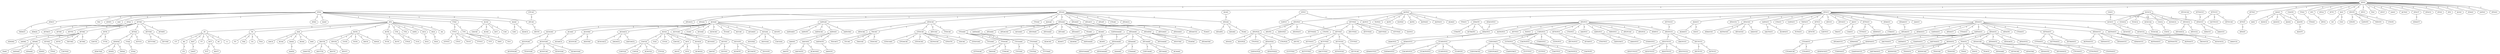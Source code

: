 strict graph {
  "ATGC";
  "ATAC";
  "ATGAC";
  "AGTGC";
  "ATGCC";
  "ATTAC";
  "ATA";
  "ATGAAC";
  "ACGAC";
  "AATGAC";
  "ATGGCC";
  "ATGTCC";
  "ATTAG";
  "TTAC";
  "AT";
  "TA";
  "AAA";
  "AGTA";
  "ACTA";
  "ATGCAC";
  "TTGAAC";
  "AGAAC";
  "ACGA";
  "ACCGAC";
  "ATTGC";
  "AGGC";
  "ACGCA";
  "AGGCC";
  "AATGGCC";
  "CATGTCC";
  "ATGGCG";
  "ATTA";
  "TTC";
  "TTGC";
  "TTCC";
  "ACAC";
  "ATC";
  "AGAC";
  "AG";
  "CTA";
  "TTA";
  "AATA";
  "AGT";
  "GTGCAC";
  "TTGGAC";
  "TTGAC";
  "ACA";
  "ACGAA";
  "ATGA";
  "ATTC";
  "ATTTGG";
  "AGC";
  "ATTCC";
  "AGCC";
  "ATGTC";
  "AAGCC";
  "ATTGCC";
  "ATAGTC";
  "ATACC";
  "GTCC";
  "ATTCCC";
  "AGGCG";
  "ATAGCC";
  "AGTGCC";
  "ATCC";
  "TTGCC";
  "ATTGTCC";
  "CTGTCC";
  "AATAG";
  "AGAG";
  "TAC";
  "TATC";
  "TGC";
  "TT";
  "TC";
  "TCC";
  "AGG";
  "TCTA";
  "AATAAAC";
  "GATGGAAAC";
  "AAC";
  "AGAGC";
  "CG";
  "ACGTC";
  "CTGA";
  "ATGT";
  "ATATC";
  "ATGGTC";
  "CTGTG";
  "ATTTCCC";
  "AAGC";
  "AATGTC";
  "AGGAC";
  "ATCGCAA";
  "CGGTC";
  "CGCC";
  "CTGGCC";
  "ATTGCCC";
  "ATACGTCC";
  "TATACC";
  "GGCC";
  "AATAGCC";
  "GTCAC";
  "ACTGC";
  "ACTTCCC";
  "AAGTCC";
  "ATAAGCC";
  "ATGCT";
  "ATGCG";
  "ATGG";
  "ATG";
  "ACGC";
  "ATAGC";
  "AATGC";
  "ATGGC";
  "ATAA";
  "ATCAC";
  "ATAG";
  "AAAC";
  "ATGAG";
  "ATGACC";
  "ATGAGC";
  "ATGAT";
  "CTGAC";
  "ATGACA";
  "ATGACG";
  "ATGAA";
  "ATGTGC";
  "AGTCC";
  "TGTGC";
  "AGTC";
  "GGTGC";
  "AGTG";
  "AGTGGC";
  "ACGCC";
  "ATGCCC";
  "ATGCGC";
  "ATGCCG";
  "AATGCC";
  "TATGCC";
  "CTGCC";
  "GATGCC";
  "ATCCC";
  "ATCGCC";
  "ATTAA";
  "ATTTAC";
  "ATTATC";
  "ATTACC";
  "ATTAT";
  "ATTTC";
  "AGA";
  "AA";
  "ATGAAAC";
  "ATGATAC";
  "ATGAAG";
  "ATGACAC";
  "ACGAAC";
  "ATGTAAC";
  "ATCGAAC";
  "ATCAAC";
  "ATGAACC";
  "TGAAC";
  "ACGGAC";
  "ACAAC";
  "ACGTAC";
  "ACGACA";
  "CGAC";
  "ACGAG";
  "ACGCAC";
  "TCGAC";
  "ACCAC";
  "ACGAGC";
  "AATGGC";
  "AATGCAC";
  "AATGTAC";
  "AATGAGC";
  "ATGTGA";
  "ATTTGC";
  "ATGTG";
  "AATGTGC";
  "ATGTGCC";
  "ACGCCA";
  "ACGCGC";
  "ATTGGCC";
  "ATGAGCC";
  "ATGGCCC";
  "AGTGGCC";
  "ATAGGCC";
  "GATGGCC";
  "ATGGCT";
  "TTGGCC";
  "ATAGTCC";
  "ATGTCCC";
  "AATGTCC";
  "TATGTCC";
  "ATGTCAC";
  "ATGTCG";
  "ATATCC";
  "AGTGTCC";
  "ATTTCC";
  "TGTCC";
  "ATATAA";
  "TTAA";
  "ATTCA";
  "ATAAG";
  "ATTGG";
  "ATTG";
  "TATTAG";
  "ACTAG";
  "ATATAG";
  "ACT";
  "AC";
  "A";
  "CT";
  "TAA";
  "CA";
  "TGA";
  "AAAA";
  "AGAA";
  "AAG";
  "AACA";
  "ACAA";
  "AGCTA";
  "ATGTA";
  "CGTA";
  "TGTA";
  "AGCA";
  "AGGA";
  "ACTC";
  "TGCAC";
  "ATCCAC";
  "TTGCAC";
  "ATGCAG";
  "TTCGAAC";
  "TTGTAAC";
  "TCGAAC";
  "AATGAAAC";
  "ATAAAAC";
  "ATGGAAAC";
  "ATCAAAC";
  "ATCGAAAC";
  "AGACAC";
  "AGATAC";
  "AGATC";
  "AGACC";
  "ACG";
  "ACGGA";
  "CACGA";
  "CGA";
  "CCGA";
  "GACGA";
  "ACGTGAC";
  "ACGCGAC";
  "ACCGC";
  "ACCGTC";
  "ACCGGC";
  "AACGGC";
  "AATGGTC";
  "AAGGC";
  "ATTGT";
  "ATGGTGA";
  "CTGTGA";
  "ATGGA";
  "ACGTGA";
  "TTGTGA";
  "ACTTTGC";
  "ATTTCGC";
  "CTTTGC";
  "ATTTGCC";
  "AGGCA";
  "AGGTC";
  "AGGG";
  "ATCGCA";
  "ACGCAA";
  "CGCA";
  "ACGGCA";
  "CCGCA";
  "TCGCA";
  "AGAGCC";
  "AAGCCC";
  "ATACCC";
  "GAATGGCC";
  "AATTGGCC";
  "ATATGGCC";
  "AACTGGCC";
  "CTTGGCC";
  "ACTTGGCC";
  "ATTAGGCC";
  "CCATGTCC";
  "CATGTACC";
  "CCTGTCC";
  "CAGTGTCC";
  "CTATGTCC";
  "CGTGTCC";
  "ATAGGTCC";
  "AAAGTCC";
  "GGTCC";
  "ATCTCCC";
  "ATGTTCCC";
  "AAGTCCC";
  "AGGGCG";
  "TGGCG";
  "ATGGCAG";
  "ATGGGCG";
  "ATGGACG";
  "ATGGTCG";
  "CTGAGCC";
  "ATGAGCCC";
  "ATACTAA";
  "ATATA";
  "TATAA";
  "GATTA";
  "TTTA";
  "GTAA";
  "TGAG";
  "ATGATG";
  "AGGAG";
  "TAAG";
  "AATAAG";
  "ATAAAG";
  "ATATG";
  "TTGG";
  "CATTGG";
  "TTT";
  "TTGGC";
  "TCCC";
  "TTTCC";
  "GTTCC";
  "CTCC";
  "CAC";
  "GACAC";
  "ACAG";
  "ACC";
  "ATCG";
  "AGACA";
  "GAC";
  "TCT";
  "AGCT";
  "CCA";
  "ATAGA";
  "AAATA";
  "GAGT";
  "GGA";
  "GAGCTA";
  "AGCTTA";
  "AGCTC";
  "ATCTC";
  "GGTGCAC";
  "GTGCTC";
  "GGCAC";
  "GTGCGAC";
  "GTGCAAC";
  "GTGACAC";
  "GTCGCAC";
  "TCCAC";
  "TAGCAC";
  "TGGCAC";
  "TGCACC";
  "AAGCGC";
  "ATAGCGC";
  "AGTGCGC";
  "ATCGCGC";
  "TTCGAC";
  "GTTGGAC";
  "TAGGAC";
  "TTAGAC";
  "TTGTAA";
  "TTTTAAC";
  "AAAAAC";
  "CTAAAAC";
  "ATGCGAAAC";
  "ATGGAAAAC";
  "ATGTTAC";
  "TGATAC";
  "ATGAGTAC";
  "CATCAAAC";
  "ATCAAAA";
  "ACAAAC";
  "ACAACA";
  "GCA";
  "GCG";
  "AGCG";
  "AGCGAA";
  "CACGAA";
  "ACGTAA";
  "ACAGGA";
  "ACACGA";
  "CTCGA";
  "CATCGA";
  "CATGA";
  "ACGTCAC";
  "AGGTAC";
  "ACGTGGAC";
  "ACAGCGAC";
  "TCGCGAC";
  "ACGCCAC";
  "GCGCGAC";
  "GCCGC";
  "AACGC";
  "ACCAGTC";
  "GCCGTC";
  "ACAGTC";
  "TGACC";
  "ATGACCG";
  "ACACGGC";
  "AACGGTC";
  "AAGGTC";
  "ATGGT";
  "ATGGTGGA";
  "GATGGTGA";
  "ATGTT";
  "ATCTG";
  "AACTTTGC";
  "CCTTTGC";
  "ACTTTTGC";
  "GTTTGG";
  "ATTTGGG";
  "ATCTTGG";
  "ATTTTGG";
  "AATTTGG";
  "ATTGTCGC";
  "ATTTCAC";
  "ATTTTAC";
  "ATTTAT";
  "GC";
  "CGC";
  "AAGTC";
  "ATCGGCA";
  "ATCCCA";
  "AAGACA";
  "AACGACA";
  "ACGCACA";
  "TCGCAA";
  "TACGCCA";
  "ACGCGCA";
  "AAGCCA";
  "CGCG";
  "AGGTT";
  "AGTGGCCC";
  "TATGGCCC";
  "ATGGGCCC";
  "ATAGGCCC";
  "GAATGGCCC";
  "AGTGGGCC";
  "AGTGGCTC";
  "AGTGGCT";
  "AATGTACC";
  "AAGGTCC";
  "AATTAGGCC";
  "GATTCC";
  "ATTCTC";
  "CAGCC";
  "TAGCC";
  "GTGTC";
  "GATGTC";
  "TATGTC";
  "CTGTC";
  "CTCGGCC";
  "CTTGTGCC";
  "CTGTGGCC";
  "ATATGCC";
  "TTTGCC";
  "ATATGCGCC";
  "TTATGGCC";
  "CCATGTCG";
  "CCATGTC";
  "CACATGTCC";
  "CCAGTGTCC";
  "CATGTGACC";
  "CAATGTACC";
  "CATGTACGC";
  "GTATGTCC";
  "CCTTTCC";
  "CCTTCC";
  "CAGTGTCA";
  "CAGTGTC";
  "CAGTTCC";
  "ATAGGGC";
  "ACTAGTC";
  "CTAGTC";
  "ATAGGTTCC";
  "GATAGGTCC";
  "ATAGCT";
  "AACTGCC";
  "ACATGCC";
  "TCTGCC";
  "GATCC";
  "ACTCCC";
  "ATCTCTC";
  "ATTCCAC";
  "ACGTTCCC";
  "AGGTTCCC";
  "ATGTTCCA";
  "ATGTTTCCC";
  "AGGGCGG";
  "TGGGCG";
  "AGGGCAG";
  "TGACG";
  "TGGCAG";
  "TGGCGG";
  "TGGG";
  "GGCG";
  "ATGGAAG";
  "ATTGCAG";
  "ATGGTAG";
  "ATGGGTG";
  "ATCGGGCG";
  "CTAGCC";
  "ATCGAGC";
  "ATGGAGC";
  "CTGAGCAC";
  "CTGATCC";
  "ATCTGTCC";
  "ATTATCC";
  "CTGTTCC";
  "ATGC" -- "ATAC" [label="1"];
  "ATGC" -- "ATGAC" [label="1"];
  "ATGC" -- "AGTGC" [label="1"];
  "ATGC" -- "ATGCC" [label="1"];
  "ATGC" -- "ATTGC" [label="1"];
  "ATGC" -- "AGGC" [label="1"];
  "ATGC" -- "TTGC" [label="1"];
  "ATGC" -- "ATC" [label="1"];
  "ATGC" -- "ATGA" [label="1"];
  "ATGC" -- "ATTC" [label="1"];
  "ATGC" -- "AGC" [label="1"];
  "ATGC" -- "ATGTC" [label="1"];
  "ATGC" -- "ATGCT" [label="1"];
  "ATGC" -- "ATCC" [label="1"];
  "ATGC" -- "ATGCG" [label="1"];
  "ATGC" -- "ATGG" [label="1"];
  "ATGC" -- "TGC" [label="1"];
  "ATGC" -- "ATG" [label="1"];
  "ATGC" -- "ACGC" [label="1"];
  "ATGC" -- "ATGT" [label="1"];
  "ATGC" -- "AAGC" [label="1"];
  "ATGC" -- "ATAGC" [label="1"];
  "ATGC" -- "ACTGC" [label="1"];
  "ATGC" -- "AATGC" [label="1"];
  "ATGC" -- "ATGGC" [label="1"];
  "ATAC" -- "ATTAC" [label="1"];
  "ATAC" -- "ATA" [label="1"];
  "ATAC" -- "TTAC" [label="1"];
  "ATAC" -- "ACAC" [label="1"];
  "ATAC" -- "AGAC" [label="1"];
  "ATAC" -- "ATAA" [label="1"];
  "ATAC" -- "ATCAC" [label="1"];
  "ATAC" -- "ATACC" [label="1"];
  "ATAC" -- "ATAG" [label="1"];
  "ATAC" -- "TAC" [label="1"];
  "ATAC" -- "AAC" [label="1"];
  "ATAC" -- "AAAC" [label="1"];
  "ATAC" -- "ATATC" [label="1"];
  "ATGAC" -- "ATGAAC" [label="1"];
  "ATGAC" -- "ACGAC" [label="1"];
  "ATGAC" -- "AATGAC" [label="1"];
  "ATGAC" -- "ATGCAC" [label="1"];
  "ATGAC" -- "ATGAG" [label="1"];
  "ATGAC" -- "TTGAC" [label="1"];
  "ATGAC" -- "ATGACC" [label="1"];
  "ATGAC" -- "ATGAGC" [label="1"];
  "ATGAC" -- "ATGAT" [label="1"];
  "ATGAC" -- "CTGAC" [label="1"];
  "ATGAC" -- "ATGACA" [label="1"];
  "ATGAC" -- "ATGACG" [label="1"];
  "ATGAC" -- "ATGAA" [label="1"];
  "ATGAC" -- "AGGAC" [label="1"];
  "AGTGC" -- "ATGTGC" [label="1"];
  "AGTGC" -- "AGTCC" [label="1"];
  "AGTGC" -- "AGTGCC" [label="1"];
  "AGTGC" -- "TGTGC" [label="1"];
  "AGTGC" -- "AGAGC" [label="1"];
  "AGTGC" -- "AGTC" [label="1"];
  "AGTGC" -- "GGTGC" [label="1"];
  "AGTGC" -- "AGTG" [label="1"];
  "AGTGC" -- "AGTGGC" [label="1"];
  "ATGCC" -- "ACGCC" [label="1"];
  "ATGCC" -- "ATGGCC" [label="1"];
  "ATGCC" -- "ATGTCC" [label="1"];
  "ATGCC" -- "AGGCC" [label="1"];
  "ATGCC" -- "ATGCCC" [label="1"];
  "ATGCC" -- "ATGCGC" [label="1"];
  "ATGCC" -- "ATGCCG" [label="1"];
  "ATGCC" -- "ATTCC" [label="1"];
  "ATGCC" -- "AGCC" [label="1"];
  "ATGCC" -- "AAGCC" [label="1"];
  "ATGCC" -- "ATTGCC" [label="1"];
  "ATGCC" -- "AATGCC" [label="1"];
  "ATGCC" -- "TATGCC" [label="1"];
  "ATGCC" -- "ATAGCC" [label="1"];
  "ATGCC" -- "TTGCC" [label="1"];
  "ATGCC" -- "CTGCC" [label="1"];
  "ATGCC" -- "GATGCC" [label="1"];
  "ATGCC" -- "ATCCC" [label="1"];
  "ATGCC" -- "ATCGCC" [label="1"];
  "ATTAC" -- "ATTAA" [label="1"];
  "ATTAC" -- "ATTAG" [label="1"];
  "ATTAC" -- "ATTA" [label="1"];
  "ATTAC" -- "ATTTAC" [label="1"];
  "ATTAC" -- "ATTATC" [label="1"];
  "ATTAC" -- "ATTACC" [label="1"];
  "ATTAC" -- "ATTAT" [label="1"];
  "ATTAC" -- "ATTTC" [label="1"];
  "ATA" -- "AT" [label="1"];
  "ATA" -- "TA" [label="1"];
  "ATA" -- "AAA" [label="1"];
  "ATA" -- "AGTA" [label="1"];
  "ATA" -- "ACTA" [label="1"];
  "ATA" -- "CTA" [label="1"];
  "ATA" -- "TTA" [label="1"];
  "ATA" -- "AATA" [label="1"];
  "ATA" -- "AGA" [label="1"];
  "ATA" -- "ACA" [label="1"];
  "ATA" -- "AA" [label="1"];
  "ATGAAC" -- "TTGAAC" [label="1"];
  "ATGAAC" -- "ATGAAAC" [label="1"];
  "ATGAAC" -- "AGAAC" [label="1"];
  "ATGAAC" -- "ATGATAC" [label="1"];
  "ATGAAC" -- "ATGAAG" [label="1"];
  "ATGAAC" -- "ATGACAC" [label="1"];
  "ATGAAC" -- "ACGAAC" [label="1"];
  "ATGAAC" -- "ATGTAAC" [label="1"];
  "ATGAAC" -- "ATCGAAC" [label="1"];
  "ATGAAC" -- "ATCAAC" [label="1"];
  "ATGAAC" -- "ATGAACC" [label="1"];
  "ATGAAC" -- "TGAAC" [label="1"];
  "ACGAC" -- "ACGA" [label="1"];
  "ACGAC" -- "ACGGAC" [label="1"];
  "ACGAC" -- "ACCGAC" [label="1"];
  "ACGAC" -- "ACAAC" [label="1"];
  "ACGAC" -- "ACGAA" [label="1"];
  "ACGAC" -- "ACGTAC" [label="1"];
  "ACGAC" -- "ACGACA" [label="1"];
  "ACGAC" -- "CGAC" [label="1"];
  "ACGAC" -- "ACGAG" [label="1"];
  "ACGAC" -- "ACGTC" [label="1"];
  "ACGAC" -- "ACGCAC" [label="1"];
  "ACGAC" -- "TCGAC" [label="1"];
  "ACGAC" -- "ACCAC" [label="1"];
  "ACGAC" -- "ACGAGC" [label="1"];
  "AATGAC" -- "AATGGC" [label="1"];
  "AATGAC" -- "AATGCAC" [label="1"];
  "AATGAC" -- "AATGTC" [label="1"];
  "AATGAC" -- "AATGTAC" [label="1"];
  "AATGAC" -- "AATGAGC" [label="1"];
  "ATGGCC" -- "AATGGCC" [label="1"];
  "ATGGCC" -- "ATTGGCC" [label="1"];
  "ATGGCC" -- "ATGGCG" [label="1"];
  "ATGGCC" -- "ATGAGCC" [label="1"];
  "ATGGCC" -- "ATGGCCC" [label="1"];
  "ATGGCC" -- "AGTGGCC" [label="1"];
  "ATGGCC" -- "ATAGGCC" [label="1"];
  "ATGGCC" -- "ATGGTC" [label="1"];
  "ATGGCC" -- "GATGGCC" [label="1"];
  "ATGGCC" -- "CTGGCC" [label="1"];
  "ATGGCC" -- "ATGGCT" [label="1"];
  "ATGGCC" -- "TTGGCC" [label="1"];
  "ATGTCC" -- "CATGTCC" [label="1"];
  "ATGTCC" -- "ATAGTCC" [label="1"];
  "ATGTCC" -- "ATGTCCC" [label="1"];
  "ATGTCC" -- "AATGTCC" [label="1"];
  "ATGTCC" -- "TATGTCC" [label="1"];
  "ATGTCC" -- "ATTGTCC" [label="1"];
  "ATGTCC" -- "CTGTCC" [label="1"];
  "ATGTCC" -- "ATGTCAC" [label="1"];
  "ATGTCC" -- "ATGTCG" [label="1"];
  "ATGTCC" -- "AAGTCC" [label="1"];
  "ATGTCC" -- "ATATCC" [label="1"];
  "ATGTCC" -- "AGTGTCC" [label="1"];
  "ATGTCC" -- "ATTTCC" [label="1"];
  "ATGTCC" -- "TGTCC" [label="1"];
  "ATTAG" -- "ATAAG" [label="1"];
  "ATTAG" -- "ATTGG" [label="1"];
  "ATTAG" -- "AATAG" [label="1"];
  "ATTAG" -- "ATTG" [label="1"];
  "ATTAG" -- "TATTAG" [label="1"];
  "ATTAG" -- "ACTAG" [label="1"];
  "ATTAG" -- "ATATAG" [label="1"];
  "TTAC" -- "TTC" [label="1"];
  "TTAC" -- "TTCC" [label="1"];
  "AT" -- "ACT" [label="1"];
  "AT" -- "AG" [label="1"];
  "AT" -- "AGT" [label="1"];
  "AT" -- "TT" [label="1"];
  "AT" -- "AC" [label="1"];
  "AT" -- "A" [label="1"];
  "AT" -- "CT" [label="1"];
  "TA" -- "TAA" [label="1"];
  "TA" -- "TC" [label="1"];
  "TA" -- "CA" [label="1"];
  "TA" -- "TGA" [label="1"];
  "AAA" -- "AAAA" [label="1"];
  "AAA" -- "AGAA" [label="1"];
  "AAA" -- "AAG" [label="1"];
  "AAA" -- "AACA" [label="1"];
  "AAA" -- "ACAA" [label="1"];
  "AGTA" -- "AGCTA" [label="1"];
  "AGTA" -- "ATGTA" [label="1"];
  "AGTA" -- "CGTA" [label="1"];
  "AGTA" -- "TGTA" [label="1"];
  "AGTA" -- "AGCA" [label="1"];
  "AGTA" -- "AGGA" [label="1"];
  "ACTA" -- "TCTA" [label="1"];
  "ACTA" -- "ACTC" [label="1"];
  "ATGCAC" -- "GTGCAC" [label="1"];
  "ATGCAC" -- "TGCAC" [label="1"];
  "ATGCAC" -- "ATCCAC" [label="1"];
  "ATGCAC" -- "TTGCAC" [label="1"];
  "ATGCAC" -- "ATGCAG" [label="1"];
  "TTGAAC" -- "TTCGAAC" [label="1"];
  "TTGAAC" -- "TTGGAC" [label="1"];
  "TTGAAC" -- "TTGTAAC" [label="1"];
  "TTGAAC" -- "TCGAAC" [label="1"];
  "AGAAC" -- "AGACAC" [label="1"];
  "AGAAC" -- "AGATAC" [label="1"];
  "AGAAC" -- "AGATC" [label="1"];
  "AGAAC" -- "AGACC" [label="1"];
  "ACGA" -- "ACG" [label="1"];
  "ACGA" -- "ACGGA" [label="1"];
  "ACGA" -- "CACGA" [label="1"];
  "ACGA" -- "CGA" [label="1"];
  "ACGA" -- "CCGA" [label="1"];
  "ACGA" -- "GACGA" [label="1"];
  "ACCGAC" -- "ACCGC" [label="1"];
  "ACCGAC" -- "ACCGTC" [label="1"];
  "ACCGAC" -- "ACCGGC" [label="1"];
  "ATTGC" -- "ATTGT" [label="1"];
  "AGGC" -- "AGGCA" [label="1"];
  "AGGC" -- "AGGTC" [label="1"];
  "AGGC" -- "AGGCG" [label="1"];
  "AGGC" -- "AGG" [label="1"];
  "AGGC" -- "AGGG" [label="1"];
  "ACGCA" -- "ACGCC" [label="1"];
  "ACGCA" -- "ATCGCA" [label="1"];
  "ACGCA" -- "ACGCAA" [label="1"];
  "ACGCA" -- "CGCA" [label="1"];
  "ACGCA" -- "ACGGCA" [label="1"];
  "ACGCA" -- "CCGCA" [label="1"];
  "ACGCA" -- "TCGCA" [label="1"];
  "AGGCC" -- "AGAGCC" [label="1"];
  "AGGCC" -- "GGCC" [label="1"];
  "AATGGCC" -- "GAATGGCC" [label="1"];
  "AATGGCC" -- "AATTGGCC" [label="1"];
  "AATGGCC" -- "ATATGGCC" [label="1"];
  "AATGGCC" -- "AACTGGCC" [label="1"];
  "AATGGCC" -- "AATAGCC" [label="1"];
  "CATGTCC" -- "CCATGTCC" [label="1"];
  "CATGTCC" -- "CATGTACC" [label="1"];
  "CATGTCC" -- "CCTGTCC" [label="1"];
  "CATGTCC" -- "CAGTGTCC" [label="1"];
  "CATGTCC" -- "CTATGTCC" [label="1"];
  "CATGTCC" -- "CGTGTCC" [label="1"];
  "ATGGCG" -- "AGGGCG" [label="1"];
  "ATGGCG" -- "TGGCG" [label="1"];
  "ATGGCG" -- "ATGGCAG" [label="1"];
  "ATGGCG" -- "ATGGGCG" [label="1"];
  "ATGGCG" -- "ATGGACG" [label="1"];
  "ATGGCG" -- "ATGGTCG" [label="1"];
  "ATTA" -- "GATTA" [label="1"];
  "ATTA" -- "TTTA" [label="1"];
  "TTC" -- "TATC" [label="1"];
  "TTC" -- "TCC" [label="1"];
  "TTC" -- "TTT" [label="1"];
  "TTGC" -- "TTGGC" [label="1"];
  "TTCC" -- "TCCC" [label="1"];
  "TTCC" -- "TTTCC" [label="1"];
  "TTCC" -- "GTTCC" [label="1"];
  "TTCC" -- "CTCC" [label="1"];
  "ACAC" -- "CAC" [label="1"];
  "ACAC" -- "GACAC" [label="1"];
  "ACAC" -- "ACAG" [label="1"];
  "ACAC" -- "ACC" [label="1"];
  "ATC" -- "ATCG" [label="1"];
  "AGAC" -- "AGACA" [label="1"];
  "AGAC" -- "GAC" [label="1"];
  "AG" -- "CG" [label="1"];
  "CTA" -- "CCA" [label="1"];
  "CTA" -- "CTGA" [label="1"];
  "AGT" -- "GAGT" [label="1"];
  "GTGCAC" -- "GGTGCAC" [label="1"];
  "GTGCAC" -- "GTGCTC" [label="1"];
  "GTGCAC" -- "GGCAC" [label="1"];
  "GTGCAC" -- "GTGCGAC" [label="1"];
  "GTGCAC" -- "GTGCAAC" [label="1"];
  "GTGCAC" -- "GTGACAC" [label="1"];
  "GTGCAC" -- "GTCGCAC" [label="1"];
  "TTGGAC" -- "GTTGGAC" [label="1"];
  "TTGGAC" -- "TAGGAC" [label="1"];
  "TTGGAC" -- "TTAGAC" [label="1"];
  "ACA" -- "GCA" [label="1"];
  "ACGAA" -- "AGCGAA" [label="1"];
  "ACGAA" -- "CACGAA" [label="1"];
  "ACGAA" -- "ACGTAA" [label="1"];
  "ATTTGG" -- "ATTTGC" [label="1"];
  "ATTTGG" -- "GTTTGG" [label="1"];
  "ATTTGG" -- "ATTTGGG" [label="1"];
  "ATTTGG" -- "ATCTTGG" [label="1"];
  "ATTTGG" -- "ATTTTGG" [label="1"];
  "ATTTGG" -- "AATTTGG" [label="1"];
  "AGC" -- "GC" [label="1"];
  "AGC" -- "CGC" [label="1"];
  "ATTCC" -- "GATTCC" [label="1"];
  "ATTCC" -- "ATTCTC" [label="1"];
  "AGCC" -- "CAGCC" [label="1"];
  "AGCC" -- "TAGCC" [label="1"];
  "ATGTC" -- "GTGTC" [label="1"];
  "ATGTC" -- "GATGTC" [label="1"];
  "ATGTC" -- "TATGTC" [label="1"];
  "ATGTC" -- "CTGTC" [label="1"];
  "ATTGCC" -- "ATATGCC" [label="1"];
  "ATTGCC" -- "TTTGCC" [label="1"];
  "ATAGTC" -- "ATAGTCC" [label="1"];
  "ATAGTC" -- "ACTAGTC" [label="1"];
  "ATAGTC" -- "CTAGTC" [label="1"];
  "ATACC" -- "TATACC" [label="1"];
  "GTCC" -- "AGTCC" [label="1"];
  "GTCC" -- "GATCC" [label="1"];
  "ATTCCC" -- "ATGCCC" [label="1"];
  "ATTCCC" -- "ACTTCCC" [label="1"];
  "ATTCCC" -- "ATTCCAC" [label="1"];
  "ATAGCC" -- "CTAGCC" [label="1"];
  "ATTGTCC" -- "ATCTGTCC" [label="1"];
  "ATTGTCC" -- "ATTATCC" [label="1"];
  "CTGTCC" -- "CTGTTCC" [label="1"];
  "AGAG" -- "ATGAG" [label="1"];
  "AATAAAC" -- "AATGAAAC" [label="1"];
  "GATGGAAAC" -- "ATGGAAAC" [label="1"];
  "CTGTG" -- "CTGTGA" [label="1"];
  "ATTTCCC" -- "ATGTCCC" [label="1"];
  "ATCGCAA" -- "ATCGCA" [label="1"];
  "CGGTC" -- "AGGTC" [label="1"];
  "CGCC" -- "ACGCC" [label="1"];
  "ATTGCCC" -- "ATGCCC" [label="1"];
  "ATACGTCC" -- "ATAGTCC" [label="1"];
  "GTCAC" -- "ATCAC" [label="1"];
  "ATAAGCC" -- "ATGAGCC" [label="1"];
  "ATGCT" -- "ATAGCT" [label="1"];
  "ATAA" -- "ATAGA" [label="1"];
  "ATCAC" -- "ATCTC" [label="1"];
  "ATGAG" -- "TGAG" [label="1"];
  "ATGAG" -- "ATGATG" [label="1"];
  "ATGAG" -- "AGGAG" [label="1"];
  "ATGACC" -- "TGACC" [label="1"];
  "ATGACC" -- "ATGACCG" [label="1"];
  "ATGAGC" -- "ATCGAGC" [label="1"];
  "ATGAGC" -- "ATGGAGC" [label="1"];
  "ATGTGC" -- "ATGTGA" [label="1"];
  "ATGTGC" -- "ATTTGC" [label="1"];
  "ATGTGC" -- "ATGTG" [label="1"];
  "ATGTGC" -- "AATGTGC" [label="1"];
  "ATGTGC" -- "ATGTGCC" [label="1"];
  "AGTCC" -- "GGTCC" [label="1"];
  "ACGCC" -- "ACGCCA" [label="1"];
  "ACGCC" -- "ACGCGC" [label="1"];
  "ATGCCC" -- "AAGCCC" [label="1"];
  "ATGCCC" -- "ATACCC" [label="1"];
  "ATGCGC" -- "AAGCGC" [label="1"];
  "ATGCGC" -- "ATAGCGC" [label="1"];
  "ATGCGC" -- "AGTGCGC" [label="1"];
  "ATGCGC" -- "ATCGCGC" [label="1"];
  "AATGCC" -- "AACTGCC" [label="1"];
  "AATGCC" -- "ACATGCC" [label="1"];
  "TATGCC" -- "TCTGCC" [label="1"];
  "ATTAA" -- "ATATAA" [label="1"];
  "ATTAA" -- "TTAA" [label="1"];
  "ATTAA" -- "ATTCA" [label="1"];
  "ATTTAC" -- "ATTTTAC" [label="1"];
  "ATTTAC" -- "ATTTAT" [label="1"];
  "AGA" -- "GGA" [label="1"];
  "ATGAAAC" -- "AATGAAAC" [label="1"];
  "ATGAAAC" -- "ATAAAAC" [label="1"];
  "ATGAAAC" -- "ATGGAAAC" [label="1"];
  "ATGAAAC" -- "ATCAAAC" [label="1"];
  "ATGAAAC" -- "ATCGAAAC" [label="1"];
  "ATGATAC" -- "ATGTTAC" [label="1"];
  "ATGATAC" -- "TGATAC" [label="1"];
  "ATGATAC" -- "ATGAGTAC" [label="1"];
  "ACGGAC" -- "ACGTGAC" [label="1"];
  "ACGGAC" -- "ACGCGAC" [label="1"];
  "ACAAC" -- "ACAACA" [label="1"];
  "ACGTAC" -- "ACGTCAC" [label="1"];
  "ACGTAC" -- "AGGTAC" [label="1"];
  "ACGACA" -- "AAGACA" [label="1"];
  "ACGACA" -- "AACGACA" [label="1"];
  "ACGACA" -- "ACGCACA" [label="1"];
  "AATGGC" -- "AACGGC" [label="1"];
  "AATGGC" -- "AATGGTC" [label="1"];
  "AATGGC" -- "AAGGC" [label="1"];
  "ATGTGA" -- "ATGGTGA" [label="1"];
  "ATGTGA" -- "CTGTGA" [label="1"];
  "ATGTGA" -- "ATGGA" [label="1"];
  "ATGTGA" -- "ACGTGA" [label="1"];
  "ATGTGA" -- "TTGTGA" [label="1"];
  "ATTTGC" -- "ACTTTGC" [label="1"];
  "ATTTGC" -- "ATTTCGC" [label="1"];
  "ATTTGC" -- "CTTTGC" [label="1"];
  "ATTTGC" -- "ATTTGCC" [label="1"];
  "ATGTG" -- "ATCTG" [label="1"];
  "ACGCCA" -- "TACGCCA" [label="1"];
  "ACGCCA" -- "ACGCGCA" [label="1"];
  "ACGCCA" -- "AAGCCA" [label="1"];
  "ATTGGCC" -- "CTTGGCC" [label="1"];
  "ATTGGCC" -- "ACTTGGCC" [label="1"];
  "ATTGGCC" -- "ATTAGGCC" [label="1"];
  "ATGAGCC" -- "CTGAGCC" [label="1"];
  "ATGAGCC" -- "ATGAGCCC" [label="1"];
  "ATGGCCC" -- "AGTGGCCC" [label="1"];
  "ATGGCCC" -- "TATGGCCC" [label="1"];
  "ATGGCCC" -- "ATGGGCCC" [label="1"];
  "ATGGCCC" -- "ATAGGCCC" [label="1"];
  "AGTGGCC" -- "AGTGGGCC" [label="1"];
  "AGTGGCC" -- "AGTGGCTC" [label="1"];
  "AGTGGCC" -- "AGTGGCT" [label="1"];
  "ATAGGCC" -- "ATAGGGC" [label="1"];
  "ATAGTCC" -- "ATAGGTCC" [label="1"];
  "ATAGTCC" -- "AAAGTCC" [label="1"];
  "ATGTCCC" -- "ATCTCCC" [label="1"];
  "ATGTCCC" -- "ATGTTCCC" [label="1"];
  "ATGTCCC" -- "AAGTCCC" [label="1"];
  "AATGTCC" -- "AATGTACC" [label="1"];
  "AATGTCC" -- "AAGGTCC" [label="1"];
  "TATGTCC" -- "GTATGTCC" [label="1"];
  "ATATAA" -- "ATACTAA" [label="1"];
  "ATATAA" -- "ATATA" [label="1"];
  "ATATAA" -- "TATAA" [label="1"];
  "TTAA" -- "GTAA" [label="1"];
  "ATAAG" -- "TAAG" [label="1"];
  "ATAAG" -- "AATAAG" [label="1"];
  "ATAAG" -- "ATAAAG" [label="1"];
  "ATAAG" -- "ATATG" [label="1"];
  "ATTGG" -- "TTGG" [label="1"];
  "ATTGG" -- "CATTGG" [label="1"];
  "ACT" -- "TCT" [label="1"];
  "ACT" -- "AGCT" [label="1"];
  "AAAA" -- "AAATA" [label="1"];
  "AGCTA" -- "GAGCTA" [label="1"];
  "AGCTA" -- "AGCTTA" [label="1"];
  "AGCTA" -- "AGCTC" [label="1"];
  "ATGTA" -- "ATGTT" [label="1"];
  "TGCAC" -- "TCCAC" [label="1"];
  "TGCAC" -- "TAGCAC" [label="1"];
  "TGCAC" -- "TGGCAC" [label="1"];
  "TGCAC" -- "TGCACC" [label="1"];
  "TTCGAAC" -- "TTCGAC" [label="1"];
  "TTGTAAC" -- "TTGTAA" [label="1"];
  "TTGTAAC" -- "TTTTAAC" [label="1"];
  "ATAAAAC" -- "AAAAAC" [label="1"];
  "ATAAAAC" -- "CTAAAAC" [label="1"];
  "ATGGAAAC" -- "ATGCGAAAC" [label="1"];
  "ATGGAAAC" -- "ATGGAAAAC" [label="1"];
  "ATCAAAC" -- "CATCAAAC" [label="1"];
  "ATCAAAC" -- "ATCAAAA" [label="1"];
  "ATCAAAC" -- "ACAAAC" [label="1"];
  "ACG" -- "GCG" [label="1"];
  "ACG" -- "AGCG" [label="1"];
  "ACGGA" -- "ACAGGA" [label="1"];
  "CACGA" -- "ACACGA" [label="1"];
  "CACGA" -- "CTCGA" [label="1"];
  "CACGA" -- "CATCGA" [label="1"];
  "CACGA" -- "CATGA" [label="1"];
  "ACGTGAC" -- "ACGTGGAC" [label="1"];
  "ACGCGAC" -- "ACAGCGAC" [label="1"];
  "ACGCGAC" -- "TCGCGAC" [label="1"];
  "ACGCGAC" -- "ACGCCAC" [label="1"];
  "ACGCGAC" -- "GCGCGAC" [label="1"];
  "ACCGC" -- "GCCGC" [label="1"];
  "ACCGC" -- "AACGC" [label="1"];
  "ACCGTC" -- "ACCAGTC" [label="1"];
  "ACCGTC" -- "GCCGTC" [label="1"];
  "ACCGTC" -- "ACAGTC" [label="1"];
  "AACGGC" -- "ACACGGC" [label="1"];
  "AACGGC" -- "AACGGTC" [label="1"];
  "AATGGTC" -- "AAGGTC" [label="1"];
  "AAGGC" -- "AAGTC" [label="1"];
  "ATTGT" -- "ATGGT" [label="1"];
  "ATGGTGA" -- "ATGGTGGA" [label="1"];
  "ATGGTGA" -- "GATGGTGA" [label="1"];
  "ACTTTGC" -- "AACTTTGC" [label="1"];
  "ACTTTGC" -- "CCTTTGC" [label="1"];
  "ACTTTGC" -- "ACTTTTGC" [label="1"];
  "ATTTCGC" -- "ATTGTCGC" [label="1"];
  "ATTTCGC" -- "ATTTCAC" [label="1"];
  "AGGTC" -- "AGGTT" [label="1"];
  "ATCGCA" -- "ATCGGCA" [label="1"];
  "ATCGCA" -- "ATCCCA" [label="1"];
  "ACGCAA" -- "TCGCAA" [label="1"];
  "CGCA" -- "CGCG" [label="1"];
  "GAATGGCC" -- "GAATGGCCC" [label="1"];
  "AATTGGCC" -- "AATTAGGCC" [label="1"];
  "ATATGGCC" -- "ATATGCGCC" [label="1"];
  "ATATGGCC" -- "TTATGGCC" [label="1"];
  "CTTGGCC" -- "CTCGGCC" [label="1"];
  "CTTGGCC" -- "CTTGTGCC" [label="1"];
  "CTTGGCC" -- "CTGTGGCC" [label="1"];
  "CCATGTCC" -- "CCATGTCG" [label="1"];
  "CCATGTCC" -- "CCATGTC" [label="1"];
  "CCATGTCC" -- "CACATGTCC" [label="1"];
  "CCATGTCC" -- "CCAGTGTCC" [label="1"];
  "CATGTACC" -- "CATGTGACC" [label="1"];
  "CATGTACC" -- "CAATGTACC" [label="1"];
  "CATGTACC" -- "CATGTACGC" [label="1"];
  "CCTGTCC" -- "CCTTTCC" [label="1"];
  "CCTGTCC" -- "CCTTCC" [label="1"];
  "CAGTGTCC" -- "CAGTGTCA" [label="1"];
  "CAGTGTCC" -- "CAGTGTC" [label="1"];
  "CAGTGTCC" -- "CAGTTCC" [label="1"];
  "ATAGGTCC" -- "ATAGGTTCC" [label="1"];
  "ATAGGTCC" -- "GATAGGTCC" [label="1"];
  "ATCTCCC" -- "ACTCCC" [label="1"];
  "ATCTCCC" -- "ATCTCTC" [label="1"];
  "ATGTTCCC" -- "ACGTTCCC" [label="1"];
  "ATGTTCCC" -- "AGGTTCCC" [label="1"];
  "ATGTTCCC" -- "ATGTTCCA" [label="1"];
  "ATGTTCCC" -- "ATGTTTCCC" [label="1"];
  "AGGGCG" -- "AGGGCGG" [label="1"];
  "AGGGCG" -- "TGGGCG" [label="1"];
  "AGGGCG" -- "AGGGCAG" [label="1"];
  "TGGCG" -- "TGACG" [label="1"];
  "TGGCG" -- "TGGCAG" [label="1"];
  "TGGCG" -- "TGGCGG" [label="1"];
  "TGGCG" -- "TGGG" [label="1"];
  "TGGCG" -- "GGCG" [label="1"];
  "ATGGCAG" -- "ATGGAAG" [label="1"];
  "ATGGCAG" -- "ATTGCAG" [label="1"];
  "ATGGCAG" -- "ATGGTAG" [label="1"];
  "ATGGGCG" -- "ATGGGTG" [label="1"];
  "ATGGGCG" -- "ATCGGGCG" [label="1"];
  "CTGAGCC" -- "CTGAGCAC" [label="1"];
  "CTGAGCC" -- "CTGATCC" [label="1"];
}